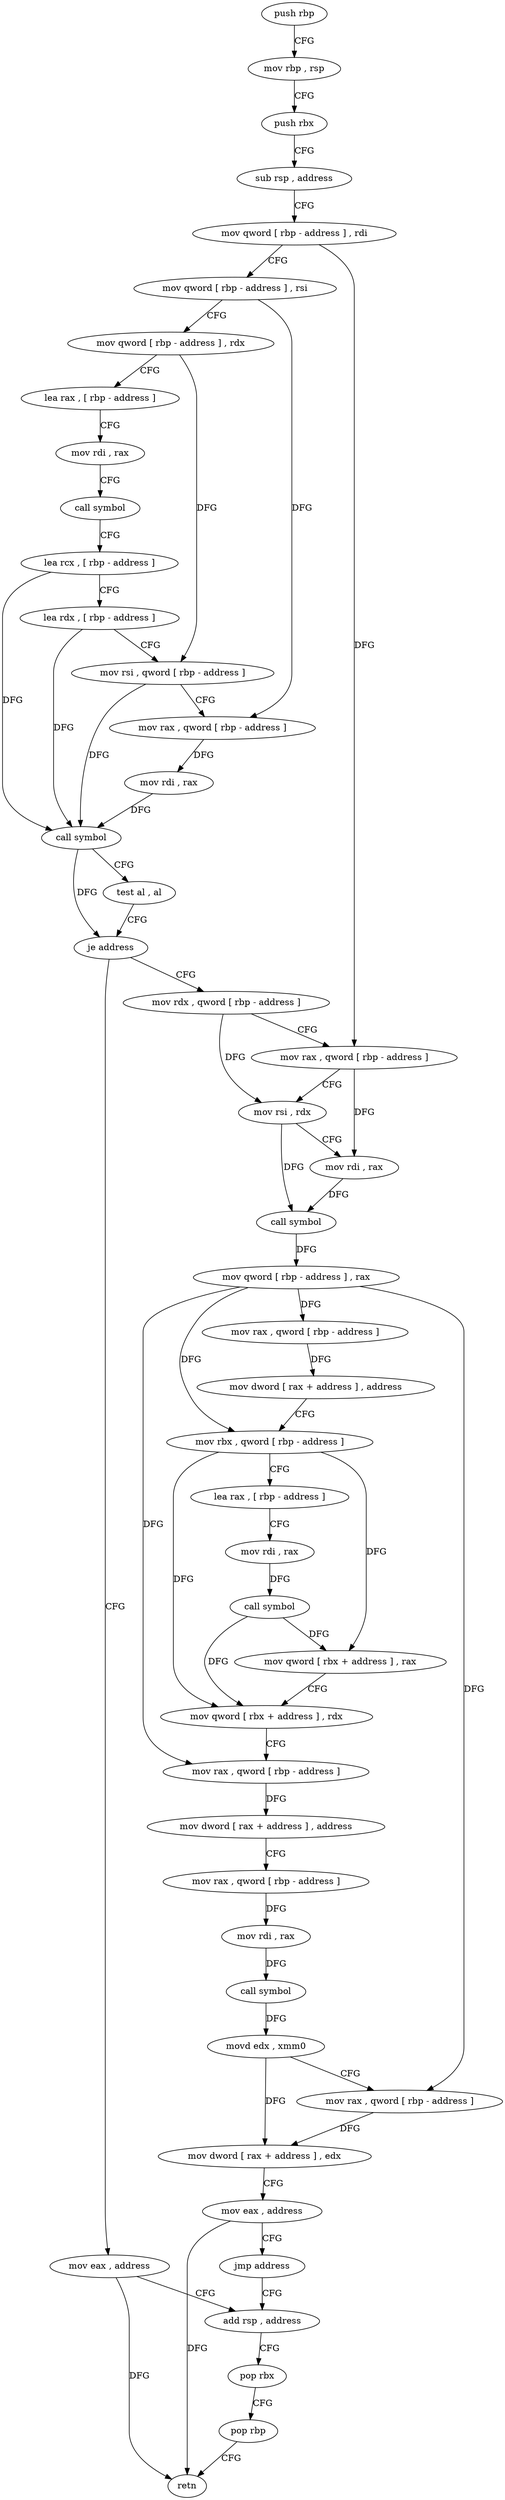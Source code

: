 digraph "func" {
"4257166" [label = "push rbp" ]
"4257167" [label = "mov rbp , rsp" ]
"4257170" [label = "push rbx" ]
"4257171" [label = "sub rsp , address" ]
"4257178" [label = "mov qword [ rbp - address ] , rdi" ]
"4257185" [label = "mov qword [ rbp - address ] , rsi" ]
"4257192" [label = "mov qword [ rbp - address ] , rdx" ]
"4257199" [label = "lea rax , [ rbp - address ]" ]
"4257206" [label = "mov rdi , rax" ]
"4257209" [label = "call symbol" ]
"4257214" [label = "lea rcx , [ rbp - address ]" ]
"4257221" [label = "lea rdx , [ rbp - address ]" ]
"4257228" [label = "mov rsi , qword [ rbp - address ]" ]
"4257235" [label = "mov rax , qword [ rbp - address ]" ]
"4257242" [label = "mov rdi , rax" ]
"4257245" [label = "call symbol" ]
"4257250" [label = "test al , al" ]
"4257252" [label = "je address" ]
"4257362" [label = "mov eax , address" ]
"4257254" [label = "mov rdx , qword [ rbp - address ]" ]
"4257367" [label = "add rsp , address" ]
"4257261" [label = "mov rax , qword [ rbp - address ]" ]
"4257268" [label = "mov rsi , rdx" ]
"4257271" [label = "mov rdi , rax" ]
"4257274" [label = "call symbol" ]
"4257279" [label = "mov qword [ rbp - address ] , rax" ]
"4257283" [label = "mov rax , qword [ rbp - address ]" ]
"4257287" [label = "mov dword [ rax + address ] , address" ]
"4257294" [label = "mov rbx , qword [ rbp - address ]" ]
"4257298" [label = "lea rax , [ rbp - address ]" ]
"4257305" [label = "mov rdi , rax" ]
"4257308" [label = "call symbol" ]
"4257313" [label = "mov qword [ rbx + address ] , rax" ]
"4257317" [label = "mov qword [ rbx + address ] , rdx" ]
"4257321" [label = "mov rax , qword [ rbp - address ]" ]
"4257325" [label = "mov dword [ rax + address ] , address" ]
"4257332" [label = "mov rax , qword [ rbp - address ]" ]
"4257336" [label = "mov rdi , rax" ]
"4257339" [label = "call symbol" ]
"4257344" [label = "movd edx , xmm0" ]
"4257348" [label = "mov rax , qword [ rbp - address ]" ]
"4257352" [label = "mov dword [ rax + address ] , edx" ]
"4257355" [label = "mov eax , address" ]
"4257360" [label = "jmp address" ]
"4257374" [label = "pop rbx" ]
"4257375" [label = "pop rbp" ]
"4257376" [label = "retn" ]
"4257166" -> "4257167" [ label = "CFG" ]
"4257167" -> "4257170" [ label = "CFG" ]
"4257170" -> "4257171" [ label = "CFG" ]
"4257171" -> "4257178" [ label = "CFG" ]
"4257178" -> "4257185" [ label = "CFG" ]
"4257178" -> "4257261" [ label = "DFG" ]
"4257185" -> "4257192" [ label = "CFG" ]
"4257185" -> "4257235" [ label = "DFG" ]
"4257192" -> "4257199" [ label = "CFG" ]
"4257192" -> "4257228" [ label = "DFG" ]
"4257199" -> "4257206" [ label = "CFG" ]
"4257206" -> "4257209" [ label = "CFG" ]
"4257209" -> "4257214" [ label = "CFG" ]
"4257214" -> "4257221" [ label = "CFG" ]
"4257214" -> "4257245" [ label = "DFG" ]
"4257221" -> "4257228" [ label = "CFG" ]
"4257221" -> "4257245" [ label = "DFG" ]
"4257228" -> "4257235" [ label = "CFG" ]
"4257228" -> "4257245" [ label = "DFG" ]
"4257235" -> "4257242" [ label = "DFG" ]
"4257242" -> "4257245" [ label = "DFG" ]
"4257245" -> "4257250" [ label = "CFG" ]
"4257245" -> "4257252" [ label = "DFG" ]
"4257250" -> "4257252" [ label = "CFG" ]
"4257252" -> "4257362" [ label = "CFG" ]
"4257252" -> "4257254" [ label = "CFG" ]
"4257362" -> "4257367" [ label = "CFG" ]
"4257362" -> "4257376" [ label = "DFG" ]
"4257254" -> "4257261" [ label = "CFG" ]
"4257254" -> "4257268" [ label = "DFG" ]
"4257367" -> "4257374" [ label = "CFG" ]
"4257261" -> "4257268" [ label = "CFG" ]
"4257261" -> "4257271" [ label = "DFG" ]
"4257268" -> "4257271" [ label = "CFG" ]
"4257268" -> "4257274" [ label = "DFG" ]
"4257271" -> "4257274" [ label = "DFG" ]
"4257274" -> "4257279" [ label = "DFG" ]
"4257279" -> "4257283" [ label = "DFG" ]
"4257279" -> "4257294" [ label = "DFG" ]
"4257279" -> "4257321" [ label = "DFG" ]
"4257279" -> "4257348" [ label = "DFG" ]
"4257283" -> "4257287" [ label = "DFG" ]
"4257287" -> "4257294" [ label = "CFG" ]
"4257294" -> "4257298" [ label = "CFG" ]
"4257294" -> "4257313" [ label = "DFG" ]
"4257294" -> "4257317" [ label = "DFG" ]
"4257298" -> "4257305" [ label = "CFG" ]
"4257305" -> "4257308" [ label = "DFG" ]
"4257308" -> "4257313" [ label = "DFG" ]
"4257308" -> "4257317" [ label = "DFG" ]
"4257313" -> "4257317" [ label = "CFG" ]
"4257317" -> "4257321" [ label = "CFG" ]
"4257321" -> "4257325" [ label = "DFG" ]
"4257325" -> "4257332" [ label = "CFG" ]
"4257332" -> "4257336" [ label = "DFG" ]
"4257336" -> "4257339" [ label = "DFG" ]
"4257339" -> "4257344" [ label = "DFG" ]
"4257344" -> "4257348" [ label = "CFG" ]
"4257344" -> "4257352" [ label = "DFG" ]
"4257348" -> "4257352" [ label = "DFG" ]
"4257352" -> "4257355" [ label = "CFG" ]
"4257355" -> "4257360" [ label = "CFG" ]
"4257355" -> "4257376" [ label = "DFG" ]
"4257360" -> "4257367" [ label = "CFG" ]
"4257374" -> "4257375" [ label = "CFG" ]
"4257375" -> "4257376" [ label = "CFG" ]
}
